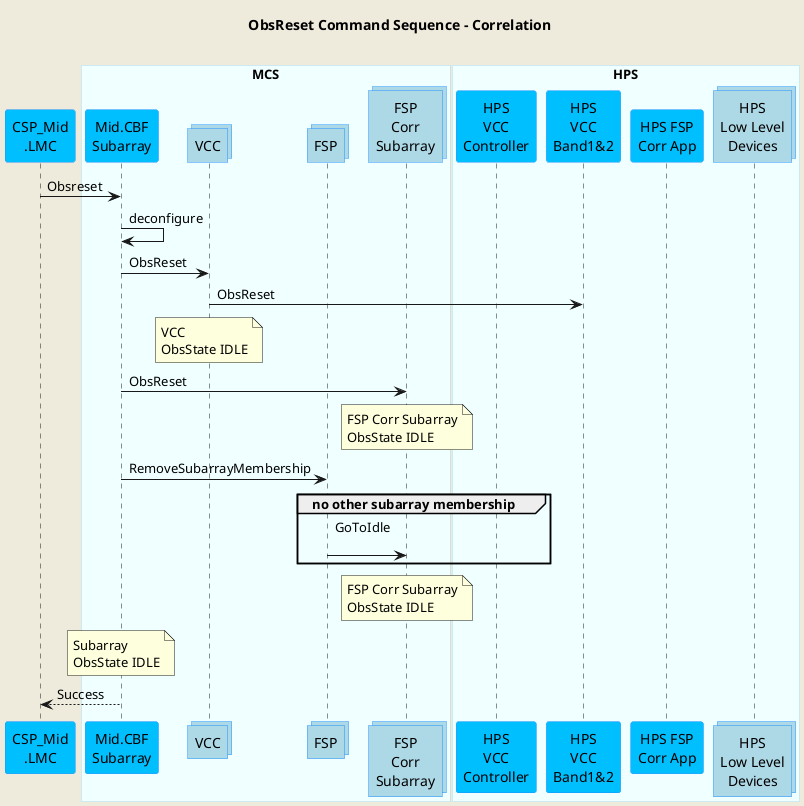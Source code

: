 @startuml
'https://plantuml.com/sequence-diagram

skinparam backgroundColor #EEEBDC
skinparam sequence {
ParticipantBorderColor DodgerBlue
ParticipantBackgroundColor DeepSkyBlue
ActorBorderColor DarkGreen
ActorBackgroundColor Green
BoxBorderColor LightBlue
BoxBackgroundColor #F0FFFF
}

skinparam collections {
  BackGroundColor LightBlue
  BorderColor DodgerBlue
}

skinparam database {
  BackgroundColor LightGreen
  BorderColor DarkGreen
}

title ObsReset Command Sequence - Correlation\n

participant "CSP_Mid\n.LMC" as lmc

box "MCS"
participant "Mid.CBF\nSubarray" as subarray
collections "VCC" as vcc
collections "FSP" as fsp
collections "FSP\nCorr\nSubarray" as fspsubarray
end box

box "HPS"
participant "HPS\nVCC\nController" as hpsvcc
participant "HPS\nVCC\nBand1&2" as hpsvccband
participant "HPS FSP\nCorr App" as hpsfsp
collections "HPS\nLow Level\nDevices" as hpsdevices
end box

lmc         ->  subarray      : Obsreset

subarray    ->  subarray      : deconfigure
subarray    ->  vcc           : ObsReset
vcc         ->  hpsvccband    : ObsReset
note over vcc                 : VCC\nObsState IDLE
subarray    ->  fspsubarray   : ObsReset
note over fspsubarray         : FSP Corr Subarray\nObsState IDLE
subarray    ->  fsp           : RemoveSubarrayMembership

group no other subarray membership
fsp         ->  fspsubarray   : GoToIdle\n
end group

note over fspsubarray         : FSP Corr Subarray\nObsState IDLE
note over subarray            : Subarray\nObsState IDLE
lmc        <--  subarray      : Success


@enduml
